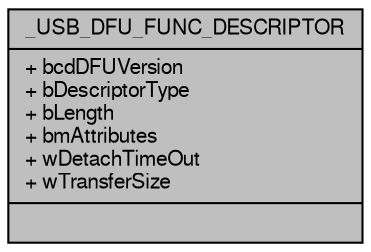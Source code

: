 digraph "_USB_DFU_FUNC_DESCRIPTOR"
{
  edge [fontname="FreeSans",fontsize="10",labelfontname="FreeSans",labelfontsize="10"];
  node [fontname="FreeSans",fontsize="10",shape=record];
  Node1 [label="{_USB_DFU_FUNC_DESCRIPTOR\n|+ bcdDFUVersion\l+ bDescriptorType\l+ bLength\l+ bmAttributes\l+ wDetachTimeOut\l+ wTransferSize\l|}",height=0.2,width=0.4,color="black", fillcolor="grey75", style="filled", fontcolor="black"];
}
